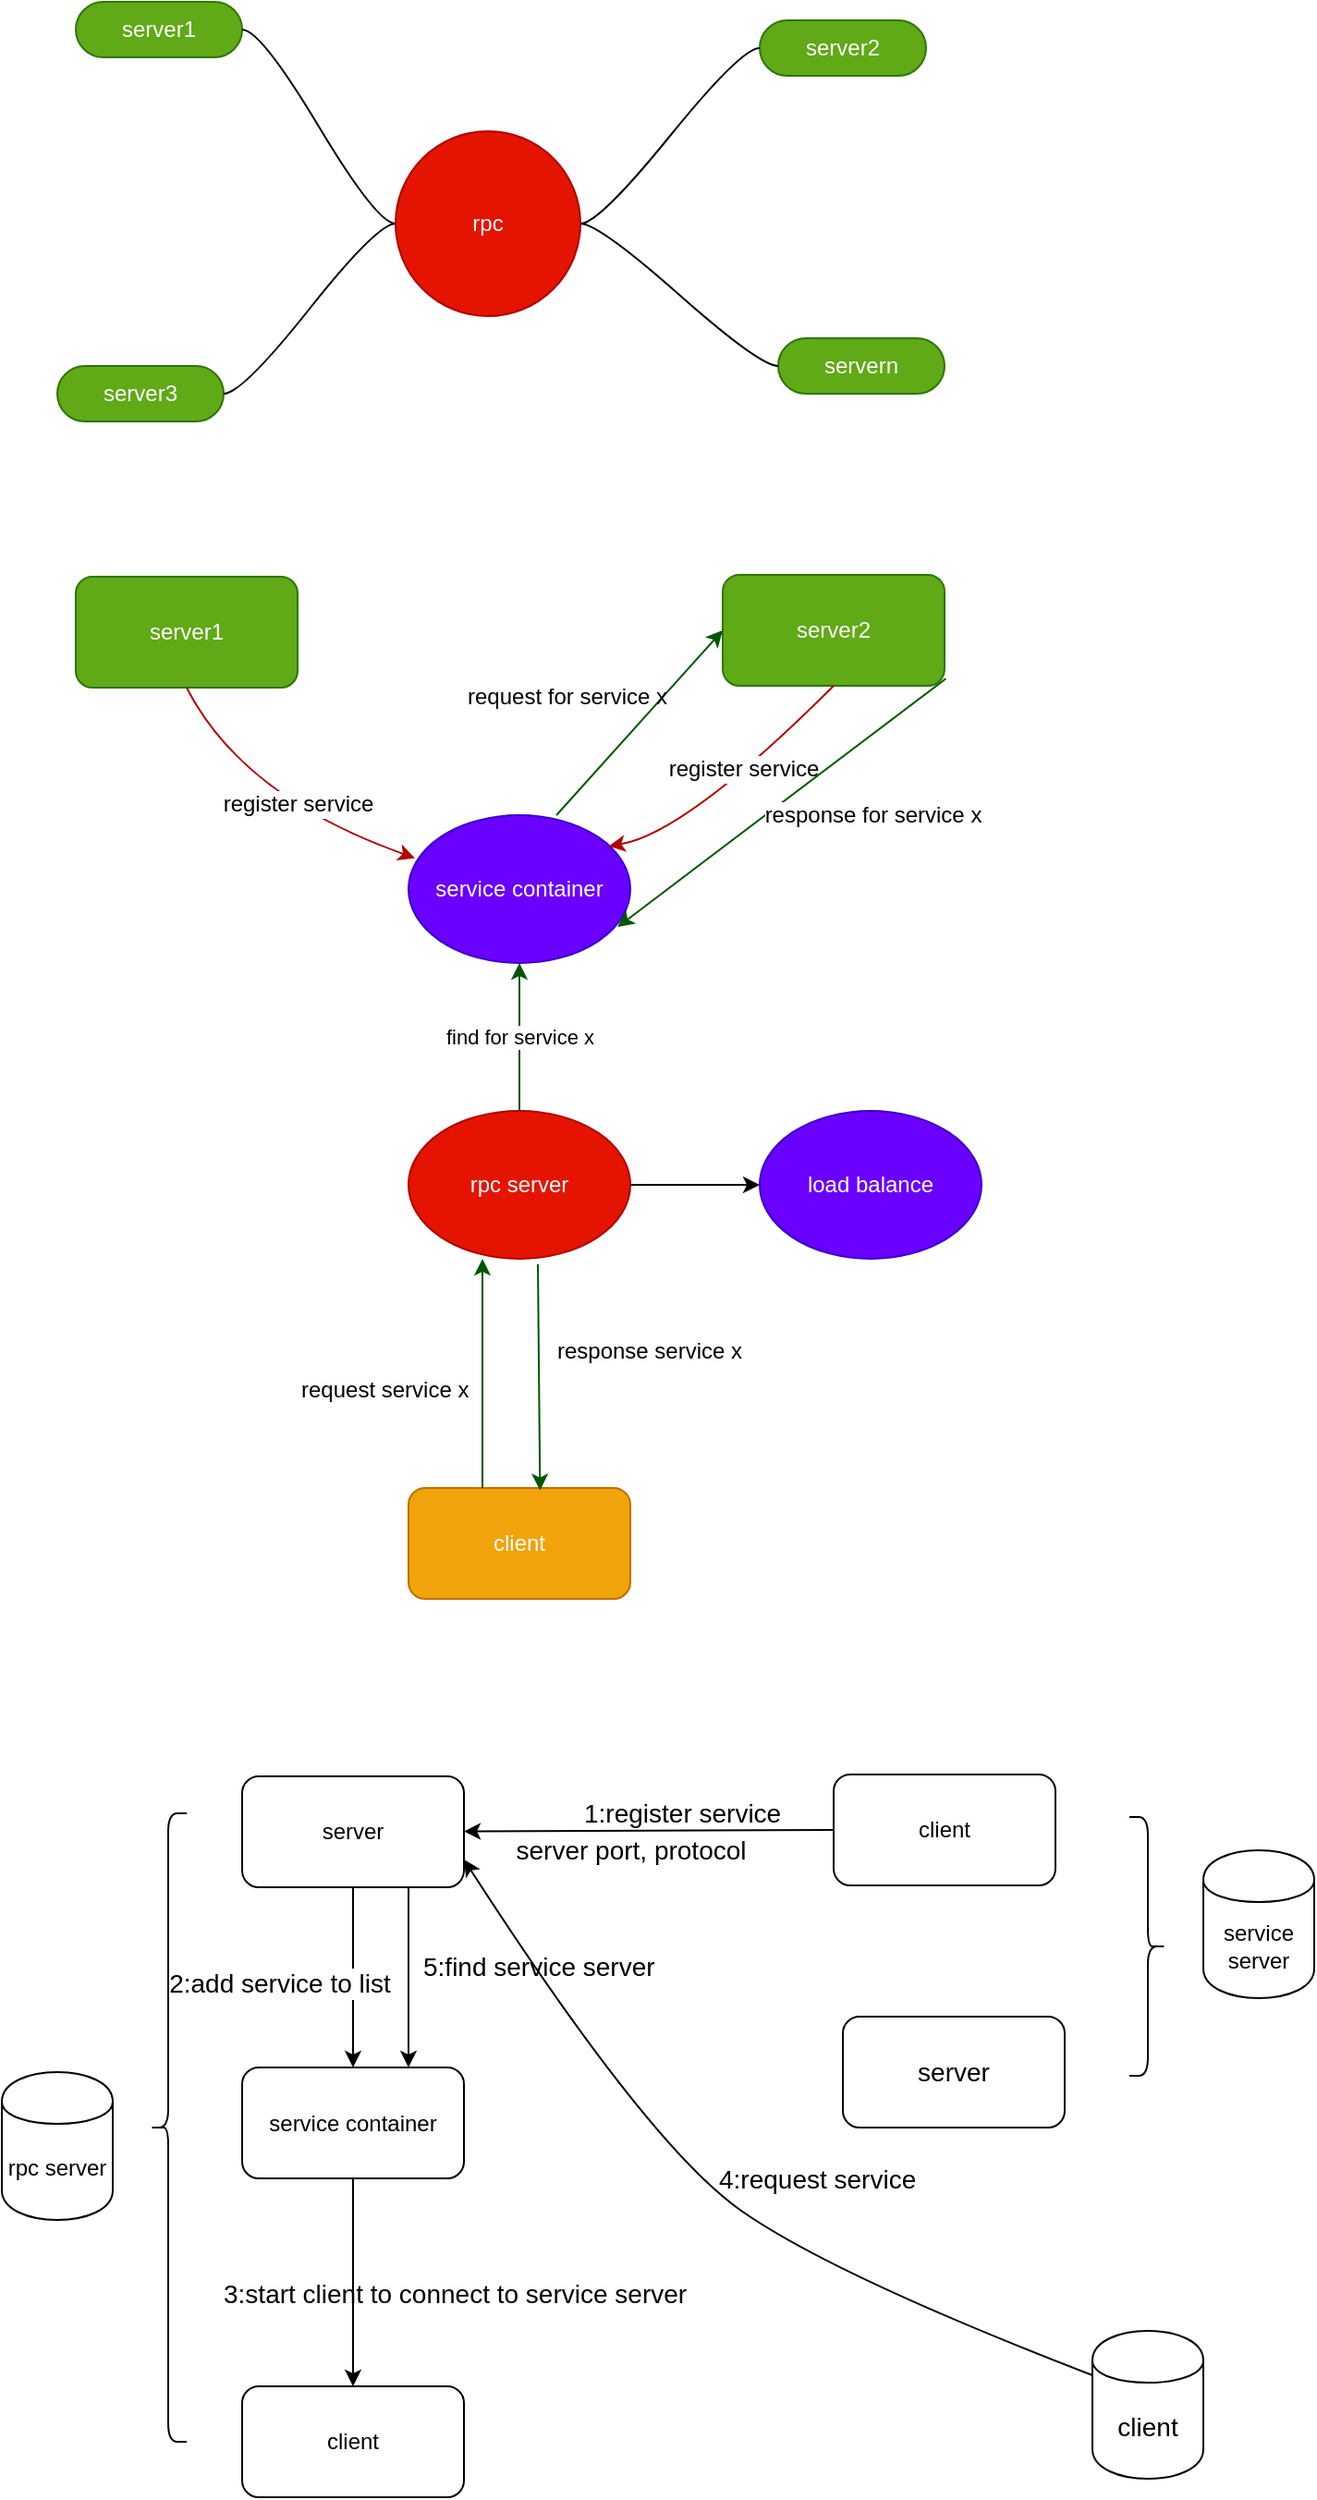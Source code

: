 <mxfile version="10.6.3" type="github"><diagram id="DMUPCsf0PYZmdhIvAWv-" name="Page-1"><mxGraphModel dx="1185" dy="698" grid="1" gridSize="10" guides="1" tooltips="1" connect="1" arrows="1" fold="1" page="1" pageScale="1" pageWidth="827" pageHeight="1169" math="0" shadow="0"><root><mxCell id="0"/><mxCell id="1" parent="0"/><mxCell id="HVDgVYyzhCiEWRhVNMvn-1" value="rpc" style="ellipse;whiteSpace=wrap;html=1;aspect=fixed;fillColor=#e51400;strokeColor=#B20000;fontColor=#ffffff;" parent="1" vertex="1"><mxGeometry x="313" y="220" width="100" height="100" as="geometry"/></mxCell><mxCell id="HVDgVYyzhCiEWRhVNMvn-2" value="server2" style="whiteSpace=wrap;html=1;rounded=1;arcSize=50;align=center;verticalAlign=middle;container=1;recursiveResize=0;strokeWidth=1;autosize=1;spacing=4;treeFolding=1;fillColor=#60a917;strokeColor=#2D7600;fontColor=#ffffff;" parent="1" vertex="1" collapsed="1"><mxGeometry x="510" y="160" width="90" height="30" as="geometry"/></mxCell><mxCell id="HVDgVYyzhCiEWRhVNMvn-3" value="" style="edgeStyle=entityRelationEdgeStyle;startArrow=none;endArrow=none;segment=10;curved=1;" parent="1" source="HVDgVYyzhCiEWRhVNMvn-1" target="HVDgVYyzhCiEWRhVNMvn-2" edge="1"><mxGeometry relative="1" as="geometry"><mxPoint x="460" y="190" as="sourcePoint"/></mxGeometry></mxCell><mxCell id="HVDgVYyzhCiEWRhVNMvn-4" value="servern" style="whiteSpace=wrap;html=1;rounded=1;arcSize=50;align=center;verticalAlign=middle;container=1;recursiveResize=0;strokeWidth=1;autosize=1;spacing=4;treeFolding=1;fillColor=#60a917;strokeColor=#2D7600;fontColor=#ffffff;" parent="1" vertex="1"><mxGeometry x="520" y="332" width="90" height="30" as="geometry"/></mxCell><mxCell id="HVDgVYyzhCiEWRhVNMvn-5" value="" style="edgeStyle=entityRelationEdgeStyle;startArrow=none;endArrow=none;segment=10;curved=1;" parent="1" source="HVDgVYyzhCiEWRhVNMvn-1" target="HVDgVYyzhCiEWRhVNMvn-4" edge="1"><mxGeometry relative="1" as="geometry"><mxPoint x="444.6" y="369.8" as="sourcePoint"/></mxGeometry></mxCell><mxCell id="HVDgVYyzhCiEWRhVNMvn-6" value="server1" style="whiteSpace=wrap;html=1;rounded=1;arcSize=50;align=center;verticalAlign=middle;container=1;recursiveResize=0;strokeWidth=1;autosize=1;spacing=4;treeFolding=1;fillColor=#60a917;strokeColor=#2D7600;fontColor=#ffffff;" parent="1" vertex="1"><mxGeometry x="140" y="150" width="90" height="30" as="geometry"/></mxCell><mxCell id="HVDgVYyzhCiEWRhVNMvn-7" value="" style="edgeStyle=entityRelationEdgeStyle;startArrow=none;endArrow=none;segment=10;curved=1;" parent="1" source="HVDgVYyzhCiEWRhVNMvn-1" target="HVDgVYyzhCiEWRhVNMvn-6" edge="1"><mxGeometry relative="1" as="geometry"><mxPoint x="300" y="220" as="sourcePoint"/></mxGeometry></mxCell><mxCell id="HVDgVYyzhCiEWRhVNMvn-8" value="server3" style="whiteSpace=wrap;html=1;rounded=1;arcSize=50;align=center;verticalAlign=middle;container=1;recursiveResize=0;strokeWidth=1;autosize=1;spacing=4;treeFolding=1;fillColor=#60a917;strokeColor=#2D7600;fontColor=#ffffff;" parent="1" vertex="1"><mxGeometry x="130" y="347" width="90" height="30" as="geometry"/></mxCell><mxCell id="HVDgVYyzhCiEWRhVNMvn-9" value="" style="edgeStyle=entityRelationEdgeStyle;startArrow=none;endArrow=none;segment=10;curved=1;" parent="1" source="HVDgVYyzhCiEWRhVNMvn-1" target="HVDgVYyzhCiEWRhVNMvn-8" edge="1"><mxGeometry relative="1" as="geometry"><mxPoint x="128" y="410" as="sourcePoint"/></mxGeometry></mxCell><mxCell id="HVDgVYyzhCiEWRhVNMvn-19" value="server1" style="rounded=1;whiteSpace=wrap;html=1;strokeWidth=1;fillColor=#60a917;strokeColor=#2D7600;fontColor=#ffffff;" parent="1" vertex="1"><mxGeometry x="140" y="461" width="120" height="60" as="geometry"/></mxCell><mxCell id="HVDgVYyzhCiEWRhVNMvn-20" value="server2" style="rounded=1;whiteSpace=wrap;html=1;strokeWidth=1;fillColor=#60a917;strokeColor=#2D7600;fontColor=#ffffff;" parent="1" vertex="1"><mxGeometry x="490" y="460" width="120" height="60" as="geometry"/></mxCell><mxCell id="HVDgVYyzhCiEWRhVNMvn-21" value="rpc server" style="ellipse;whiteSpace=wrap;html=1;strokeWidth=1;fillColor=#e51400;strokeColor=#B20000;fontColor=#ffffff;" parent="1" vertex="1"><mxGeometry x="320" y="750" width="120" height="80" as="geometry"/></mxCell><mxCell id="HVDgVYyzhCiEWRhVNMvn-22" value="client" style="rounded=1;whiteSpace=wrap;html=1;strokeWidth=1;fillColor=#f0a30a;strokeColor=#BD7000;fontColor=#ffffff;" parent="1" vertex="1"><mxGeometry x="320" y="954" width="120" height="60" as="geometry"/></mxCell><mxCell id="HVDgVYyzhCiEWRhVNMvn-23" value="service container" style="ellipse;whiteSpace=wrap;html=1;strokeWidth=1;fillColor=#6a00ff;strokeColor=#3700CC;fontColor=#ffffff;" parent="1" vertex="1"><mxGeometry x="320" y="590" width="120" height="80" as="geometry"/></mxCell><mxCell id="HVDgVYyzhCiEWRhVNMvn-24" value="" style="curved=1;endArrow=classic;html=1;exitX=0.5;exitY=1;exitDx=0;exitDy=0;entryX=0.029;entryY=0.29;entryDx=0;entryDy=0;entryPerimeter=0;fillColor=#e51400;strokeColor=#B20000;" parent="1" source="HVDgVYyzhCiEWRhVNMvn-19" target="HVDgVYyzhCiEWRhVNMvn-23" edge="1"><mxGeometry width="50" height="50" relative="1" as="geometry"><mxPoint x="170" y="610" as="sourcePoint"/><mxPoint x="209" y="630" as="targetPoint"/><Array as="points"><mxPoint x="230" y="580"/></Array></mxGeometry></mxCell><mxCell id="HVDgVYyzhCiEWRhVNMvn-27" value="register service" style="text;html=1;resizable=0;points=[];align=center;verticalAlign=middle;labelBackgroundColor=#ffffff;" parent="HVDgVYyzhCiEWRhVNMvn-24" vertex="1" connectable="0"><mxGeometry x="0.154" y="6" relative="1" as="geometry"><mxPoint as="offset"/></mxGeometry></mxCell><mxCell id="HVDgVYyzhCiEWRhVNMvn-25" value="" style="curved=1;endArrow=classic;html=1;exitX=0.5;exitY=1;exitDx=0;exitDy=0;entryX=0.902;entryY=0.21;entryDx=0;entryDy=0;entryPerimeter=0;fillColor=#e51400;strokeColor=#B20000;" parent="1" source="HVDgVYyzhCiEWRhVNMvn-20" target="HVDgVYyzhCiEWRhVNMvn-23" edge="1"><mxGeometry width="50" height="50" relative="1" as="geometry"><mxPoint x="430" y="610" as="sourcePoint"/><mxPoint x="540" y="600" as="targetPoint"/><Array as="points"><mxPoint x="470" y="600"/></Array></mxGeometry></mxCell><mxCell id="HVDgVYyzhCiEWRhVNMvn-26" value="register service" style="text;html=1;resizable=0;points=[];align=center;verticalAlign=middle;labelBackgroundColor=#ffffff;" parent="HVDgVYyzhCiEWRhVNMvn-25" vertex="1" connectable="0"><mxGeometry x="-0.145" y="-3" relative="1" as="geometry"><mxPoint as="offset"/></mxGeometry></mxCell><mxCell id="HVDgVYyzhCiEWRhVNMvn-28" value="" style="endArrow=classic;html=1;exitX=0.5;exitY=0;exitDx=0;exitDy=0;fillColor=#008a00;strokeColor=#005700;" parent="1" edge="1"><mxGeometry width="50" height="50" relative="1" as="geometry"><mxPoint x="360" y="954" as="sourcePoint"/><mxPoint x="360" y="830" as="targetPoint"/></mxGeometry></mxCell><mxCell id="HVDgVYyzhCiEWRhVNMvn-29" value="request service x" style="text;html=1;resizable=0;points=[];autosize=1;align=left;verticalAlign=top;spacingTop=-4;" parent="1" vertex="1"><mxGeometry x="260" y="891" width="140" height="10" as="geometry"/></mxCell><mxCell id="HVDgVYyzhCiEWRhVNMvn-30" value="find for service x" style="endArrow=classic;html=1;exitX=0.5;exitY=0;exitDx=0;exitDy=0;entryX=0.5;entryY=1;entryDx=0;entryDy=0;fillColor=#008a00;strokeColor=#005700;" parent="1" source="HVDgVYyzhCiEWRhVNMvn-21" target="HVDgVYyzhCiEWRhVNMvn-23" edge="1"><mxGeometry width="50" height="50" relative="1" as="geometry"><mxPoint x="360" y="720" as="sourcePoint"/><mxPoint x="410" y="670" as="targetPoint"/></mxGeometry></mxCell><mxCell id="HVDgVYyzhCiEWRhVNMvn-31" value="" style="endArrow=classic;html=1;exitX=0.667;exitY=0;exitDx=0;exitDy=0;exitPerimeter=0;entryX=0;entryY=0.5;entryDx=0;entryDy=0;fillColor=#008a00;strokeColor=#005700;" parent="1" source="HVDgVYyzhCiEWRhVNMvn-23" target="HVDgVYyzhCiEWRhVNMvn-20" edge="1"><mxGeometry width="50" height="50" relative="1" as="geometry"><mxPoint x="400" y="610" as="sourcePoint"/><mxPoint x="450" y="560" as="targetPoint"/></mxGeometry></mxCell><mxCell id="HVDgVYyzhCiEWRhVNMvn-32" value="request for service x" style="text;html=1;resizable=0;points=[];autosize=1;align=left;verticalAlign=top;spacingTop=-4;" parent="1" vertex="1"><mxGeometry x="350" y="516" width="160" height="10" as="geometry"/></mxCell><mxCell id="HVDgVYyzhCiEWRhVNMvn-33" value="" style="endArrow=classic;html=1;exitX=1.006;exitY=0.936;exitDx=0;exitDy=0;exitPerimeter=0;entryX=0.942;entryY=0.757;entryDx=0;entryDy=0;entryPerimeter=0;fillColor=#008a00;strokeColor=#005700;" parent="1" source="HVDgVYyzhCiEWRhVNMvn-20" target="HVDgVYyzhCiEWRhVNMvn-23" edge="1"><mxGeometry width="50" height="50" relative="1" as="geometry"><mxPoint x="640" y="590" as="sourcePoint"/><mxPoint x="690" y="540" as="targetPoint"/></mxGeometry></mxCell><mxCell id="HVDgVYyzhCiEWRhVNMvn-34" value="response for service x" style="text;html=1;resizable=0;points=[];align=center;verticalAlign=middle;labelBackgroundColor=#ffffff;" parent="HVDgVYyzhCiEWRhVNMvn-33" vertex="1" connectable="0"><mxGeometry x="0.126" y="3" relative="1" as="geometry"><mxPoint x="58" y="-4.5" as="offset"/></mxGeometry></mxCell><mxCell id="HVDgVYyzhCiEWRhVNMvn-35" value="" style="endArrow=classic;html=1;entryX=0.593;entryY=0.022;entryDx=0;entryDy=0;entryPerimeter=0;fillColor=#008a00;strokeColor=#005700;" parent="1" target="HVDgVYyzhCiEWRhVNMvn-22" edge="1"><mxGeometry width="50" height="50" relative="1" as="geometry"><mxPoint x="390" y="833" as="sourcePoint"/><mxPoint x="390" y="950" as="targetPoint"/></mxGeometry></mxCell><mxCell id="HVDgVYyzhCiEWRhVNMvn-36" value="response service x" style="text;html=1;resizable=0;points=[];align=center;verticalAlign=middle;labelBackgroundColor=#ffffff;" parent="HVDgVYyzhCiEWRhVNMvn-35" vertex="1" connectable="0"><mxGeometry x="-0.257" relative="1" as="geometry"><mxPoint x="59.5" y="1.5" as="offset"/></mxGeometry></mxCell><mxCell id="HVDgVYyzhCiEWRhVNMvn-37" value="load balance" style="ellipse;whiteSpace=wrap;html=1;strokeWidth=1;fillColor=#6a00ff;strokeColor=#3700CC;fontColor=#ffffff;" parent="1" vertex="1"><mxGeometry x="510" y="750" width="120" height="80" as="geometry"/></mxCell><mxCell id="HVDgVYyzhCiEWRhVNMvn-38" value="" style="endArrow=classic;html=1;entryX=0;entryY=0.5;entryDx=0;entryDy=0;exitX=1;exitY=0.5;exitDx=0;exitDy=0;" parent="1" source="HVDgVYyzhCiEWRhVNMvn-21" target="HVDgVYyzhCiEWRhVNMvn-37" edge="1"><mxGeometry width="50" height="50" relative="1" as="geometry"><mxPoint x="440" y="840" as="sourcePoint"/><mxPoint x="490" y="790" as="targetPoint"/></mxGeometry></mxCell><mxCell id="908xH2f-dIimYfpwifOr-2" value="rpc server" style="shape=cylinder;whiteSpace=wrap;html=1;boundedLbl=1;backgroundOutline=1;" vertex="1" parent="1"><mxGeometry x="100" y="1270" width="60" height="80" as="geometry"/></mxCell><mxCell id="908xH2f-dIimYfpwifOr-3" value="server" style="rounded=1;whiteSpace=wrap;html=1;" vertex="1" parent="1"><mxGeometry x="230" y="1110" width="120" height="60" as="geometry"/></mxCell><mxCell id="908xH2f-dIimYfpwifOr-4" value="client" style="rounded=1;whiteSpace=wrap;html=1;" vertex="1" parent="1"><mxGeometry x="230" y="1440" width="120" height="60" as="geometry"/></mxCell><mxCell id="908xH2f-dIimYfpwifOr-5" value="service server" style="shape=cylinder;whiteSpace=wrap;html=1;boundedLbl=1;backgroundOutline=1;" vertex="1" parent="1"><mxGeometry x="750" y="1150" width="60" height="80" as="geometry"/></mxCell><mxCell id="908xH2f-dIimYfpwifOr-6" value="service container" style="rounded=1;whiteSpace=wrap;html=1;" vertex="1" parent="1"><mxGeometry x="230" y="1267.5" width="120" height="60" as="geometry"/></mxCell><mxCell id="908xH2f-dIimYfpwifOr-9" value="" style="shape=curlyBracket;whiteSpace=wrap;html=1;rounded=1;direction=east;" vertex="1" parent="1"><mxGeometry x="180" y="1130" width="20" height="340" as="geometry"/></mxCell><mxCell id="908xH2f-dIimYfpwifOr-10" value="client" style="rounded=1;whiteSpace=wrap;html=1;" vertex="1" parent="1"><mxGeometry x="550" y="1109" width="120" height="60" as="geometry"/></mxCell><mxCell id="908xH2f-dIimYfpwifOr-11" value="" style="endArrow=classic;html=1;exitX=0;exitY=0.5;exitDx=0;exitDy=0;" edge="1" parent="1" source="908xH2f-dIimYfpwifOr-10" target="908xH2f-dIimYfpwifOr-3"><mxGeometry width="50" height="50" relative="1" as="geometry"><mxPoint x="420" y="1160" as="sourcePoint"/><mxPoint x="354" y="1139" as="targetPoint"/></mxGeometry></mxCell><mxCell id="908xH2f-dIimYfpwifOr-13" value="server port, protocol" style="text;html=1;resizable=0;points=[];align=center;verticalAlign=middle;labelBackgroundColor=#ffffff;fontSize=14;" vertex="1" connectable="0" parent="908xH2f-dIimYfpwifOr-11"><mxGeometry x="0.343" y="2" relative="1" as="geometry"><mxPoint x="24" y="8.5" as="offset"/></mxGeometry></mxCell><mxCell id="908xH2f-dIimYfpwifOr-12" value="1:register service" style="text;html=1;resizable=0;points=[];autosize=1;align=left;verticalAlign=top;spacingTop=-4;fontSize=14;" vertex="1" parent="1"><mxGeometry x="413" y="1119" width="140" height="20" as="geometry"/></mxCell><mxCell id="908xH2f-dIimYfpwifOr-14" value="server" style="rounded=1;whiteSpace=wrap;html=1;fontSize=14;" vertex="1" parent="1"><mxGeometry x="555" y="1240" width="120" height="60" as="geometry"/></mxCell><mxCell id="908xH2f-dIimYfpwifOr-15" value="" style="endArrow=classic;html=1;fontSize=14;exitX=0.5;exitY=1;exitDx=0;exitDy=0;entryX=0.5;entryY=0;entryDx=0;entryDy=0;" edge="1" parent="1" source="908xH2f-dIimYfpwifOr-3" target="908xH2f-dIimYfpwifOr-6"><mxGeometry width="50" height="50" relative="1" as="geometry"><mxPoint x="310" y="1230" as="sourcePoint"/><mxPoint x="360" y="1180" as="targetPoint"/></mxGeometry></mxCell><mxCell id="908xH2f-dIimYfpwifOr-16" value="2:add service to list" style="text;html=1;resizable=0;points=[];align=center;verticalAlign=middle;labelBackgroundColor=#ffffff;fontSize=14;" vertex="1" connectable="0" parent="908xH2f-dIimYfpwifOr-15"><mxGeometry x="-0.415" y="4" relative="1" as="geometry"><mxPoint x="-44" y="23" as="offset"/></mxGeometry></mxCell><mxCell id="908xH2f-dIimYfpwifOr-17" value="client" style="shape=cylinder;whiteSpace=wrap;html=1;boundedLbl=1;backgroundOutline=1;fontSize=14;" vertex="1" parent="1"><mxGeometry x="690" y="1410" width="60" height="80" as="geometry"/></mxCell><mxCell id="908xH2f-dIimYfpwifOr-18" value="" style="endArrow=classic;html=1;fontSize=14;exitX=0.5;exitY=1;exitDx=0;exitDy=0;entryX=0.5;entryY=0;entryDx=0;entryDy=0;" edge="1" parent="1" source="908xH2f-dIimYfpwifOr-6" target="908xH2f-dIimYfpwifOr-4"><mxGeometry width="50" height="50" relative="1" as="geometry"><mxPoint x="250" y="1410" as="sourcePoint"/><mxPoint x="300" y="1360" as="targetPoint"/></mxGeometry></mxCell><mxCell id="908xH2f-dIimYfpwifOr-19" value="3:start client to connect to service server" style="text;html=1;resizable=0;points=[];autosize=1;align=left;verticalAlign=top;spacingTop=-4;fontSize=14;" vertex="1" parent="1"><mxGeometry x="218" y="1379" width="300" height="20" as="geometry"/></mxCell><mxCell id="908xH2f-dIimYfpwifOr-20" value="" style="curved=1;endArrow=classic;html=1;fontSize=14;exitX=0;exitY=0.3;exitDx=0;exitDy=0;entryX=1;entryY=0.75;entryDx=0;entryDy=0;" edge="1" parent="1" source="908xH2f-dIimYfpwifOr-17" target="908xH2f-dIimYfpwifOr-3"><mxGeometry width="50" height="50" relative="1" as="geometry"><mxPoint x="460" y="1420" as="sourcePoint"/><mxPoint x="510" y="1370" as="targetPoint"/><Array as="points"><mxPoint x="550" y="1380"/><mxPoint x="450" y="1310"/></Array></mxGeometry></mxCell><mxCell id="908xH2f-dIimYfpwifOr-21" value="4:request service" style="text;html=1;resizable=0;points=[];autosize=1;align=left;verticalAlign=top;spacingTop=-4;fontSize=14;" vertex="1" parent="1"><mxGeometry x="486" y="1317" width="140" height="20" as="geometry"/></mxCell><mxCell id="908xH2f-dIimYfpwifOr-22" value="" style="endArrow=classic;html=1;fontSize=14;exitX=0.75;exitY=1;exitDx=0;exitDy=0;entryX=0.75;entryY=0;entryDx=0;entryDy=0;" edge="1" parent="1" source="908xH2f-dIimYfpwifOr-3" target="908xH2f-dIimYfpwifOr-6"><mxGeometry width="50" height="50" relative="1" as="geometry"><mxPoint x="310" y="1250" as="sourcePoint"/><mxPoint x="360" y="1200" as="targetPoint"/></mxGeometry></mxCell><mxCell id="908xH2f-dIimYfpwifOr-23" value="5:find service server" style="text;html=1;resizable=0;points=[];autosize=1;align=left;verticalAlign=top;spacingTop=-4;fontSize=14;" vertex="1" parent="1"><mxGeometry x="326" y="1202" width="160" height="20" as="geometry"/></mxCell><mxCell id="908xH2f-dIimYfpwifOr-24" value="" style="shape=curlyBracket;whiteSpace=wrap;html=1;rounded=1;fontSize=14;direction=west;" vertex="1" parent="1"><mxGeometry x="710" y="1132" width="20" height="140" as="geometry"/></mxCell></root></mxGraphModel></diagram></mxfile>